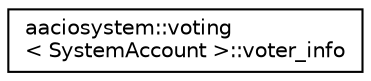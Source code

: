 digraph "Graphical Class Hierarchy"
{
  edge [fontname="Helvetica",fontsize="10",labelfontname="Helvetica",labelfontsize="10"];
  node [fontname="Helvetica",fontsize="10",shape=record];
  rankdir="LR";
  Node0 [label="aaciosystem::voting\l\< SystemAccount \>::voter_info",height=0.2,width=0.4,color="black", fillcolor="white", style="filled",URL="$structaaciosystem_1_1voting_1_1voter__info.html"];
}
